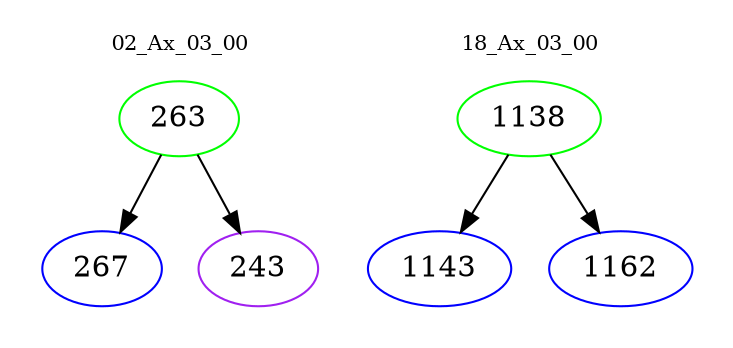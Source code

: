 digraph{
subgraph cluster_0 {
color = white
label = "02_Ax_03_00";
fontsize=10;
T0_263 [label="263", color="green"]
T0_263 -> T0_267 [color="black"]
T0_267 [label="267", color="blue"]
T0_263 -> T0_243 [color="black"]
T0_243 [label="243", color="purple"]
}
subgraph cluster_1 {
color = white
label = "18_Ax_03_00";
fontsize=10;
T1_1138 [label="1138", color="green"]
T1_1138 -> T1_1143 [color="black"]
T1_1143 [label="1143", color="blue"]
T1_1138 -> T1_1162 [color="black"]
T1_1162 [label="1162", color="blue"]
}
}
